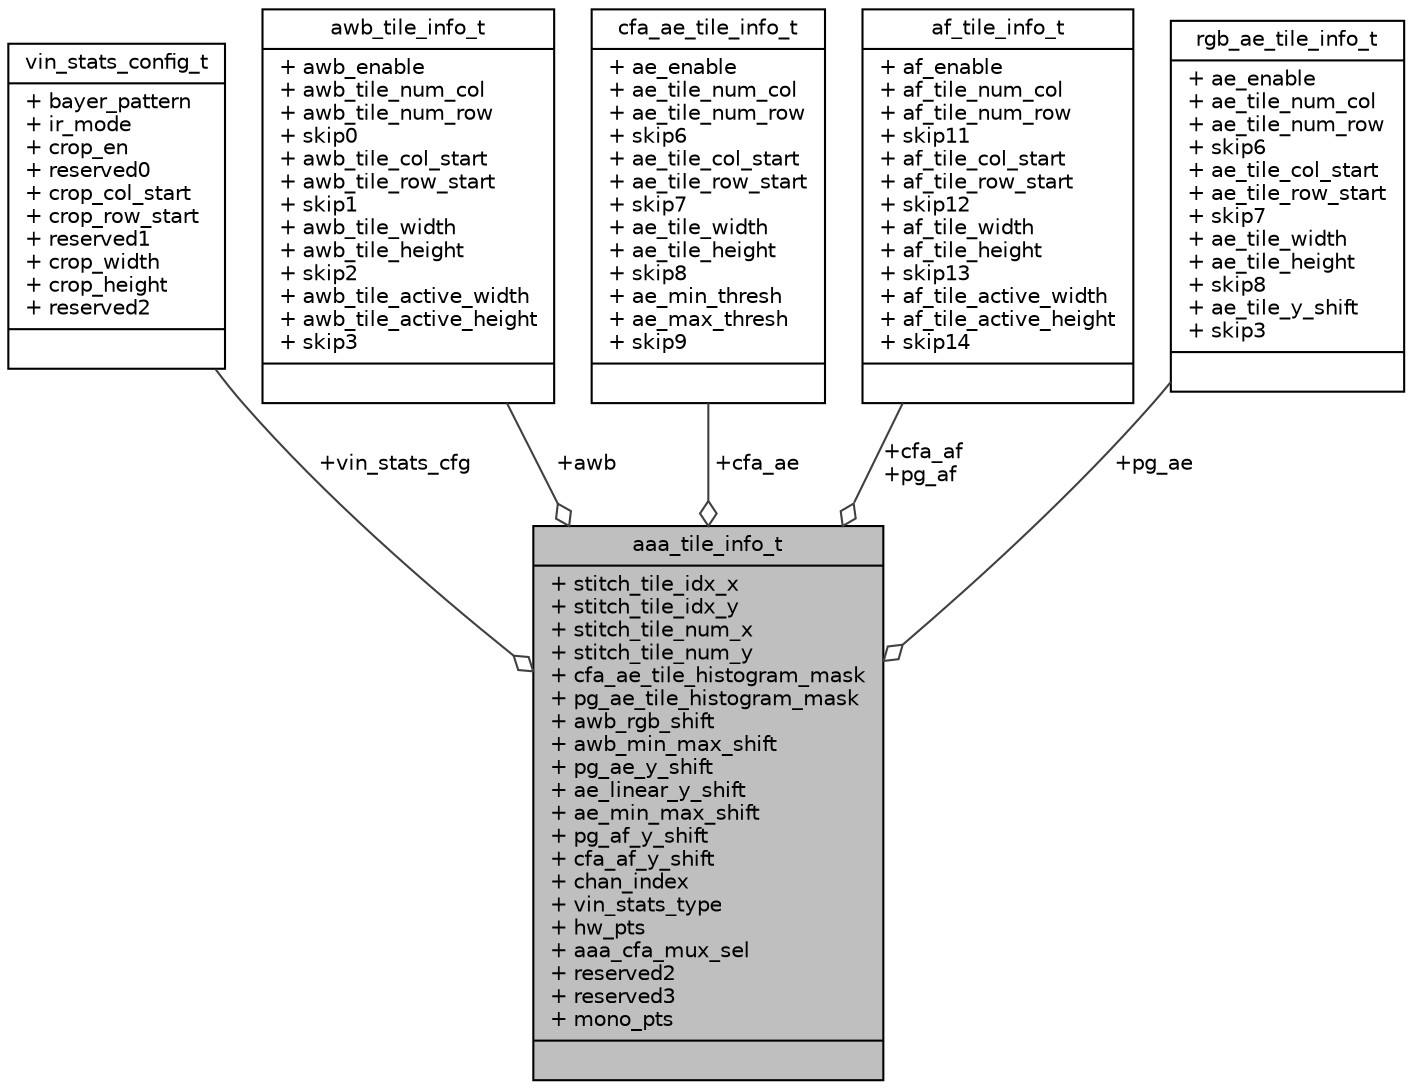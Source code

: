 digraph "aaa_tile_info_t"
{
 // INTERACTIVE_SVG=YES
 // LATEX_PDF_SIZE
  bgcolor="transparent";
  edge [fontname="Helvetica",fontsize="10",labelfontname="Helvetica",labelfontsize="10"];
  node [fontname="Helvetica",fontsize="10",shape=record];
  Node1 [label="{aaa_tile_info_t\n|+ stitch_tile_idx_x\l+ stitch_tile_idx_y\l+ stitch_tile_num_x\l+ stitch_tile_num_y\l+ cfa_ae_tile_histogram_mask\l+ pg_ae_tile_histogram_mask\l+ awb_rgb_shift\l+ awb_min_max_shift\l+ pg_ae_y_shift\l+ ae_linear_y_shift\l+ ae_min_max_shift\l+ pg_af_y_shift\l+ cfa_af_y_shift\l+ chan_index\l+ vin_stats_type\l+ hw_pts\l+ aaa_cfa_mux_sel\l+ reserved2\l+ reserved3\l+ mono_pts\l|}",height=0.2,width=0.4,color="black", fillcolor="grey75", style="filled", fontcolor="black",tooltip=" "];
  Node2 -> Node1 [color="grey25",fontsize="10",style="solid",label=" +vin_stats_cfg" ,arrowhead="odiamond",fontname="Helvetica"];
  Node2 [label="{vin_stats_config_t\n|+ bayer_pattern\l+ ir_mode\l+ crop_en\l+ reserved0\l+ crop_col_start\l+ crop_row_start\l+ reserved1\l+ crop_width\l+ crop_height\l+ reserved2\l|}",height=0.2,width=0.4,color="black",URL="$d1/dee/structvin__stats__config__t.html",tooltip=" "];
  Node3 -> Node1 [color="grey25",fontsize="10",style="solid",label=" +awb" ,arrowhead="odiamond",fontname="Helvetica"];
  Node3 [label="{awb_tile_info_t\n|+ awb_enable\l+ awb_tile_num_col\l+ awb_tile_num_row\l+ skip0\l+ awb_tile_col_start\l+ awb_tile_row_start\l+ skip1\l+ awb_tile_width\l+ awb_tile_height\l+ skip2\l+ awb_tile_active_width\l+ awb_tile_active_height\l+ skip3\l|}",height=0.2,width=0.4,color="black",URL="$d0/de1/structawb__tile__info__t.html",tooltip=" "];
  Node4 -> Node1 [color="grey25",fontsize="10",style="solid",label=" +cfa_ae" ,arrowhead="odiamond",fontname="Helvetica"];
  Node4 [label="{cfa_ae_tile_info_t\n|+ ae_enable\l+ ae_tile_num_col\l+ ae_tile_num_row\l+ skip6\l+ ae_tile_col_start\l+ ae_tile_row_start\l+ skip7\l+ ae_tile_width\l+ ae_tile_height\l+ skip8\l+ ae_min_thresh\l+ ae_max_thresh\l+ skip9\l|}",height=0.2,width=0.4,color="black",URL="$d9/d88/structcfa__ae__tile__info__t.html",tooltip=" "];
  Node5 -> Node1 [color="grey25",fontsize="10",style="solid",label=" +cfa_af\n+pg_af" ,arrowhead="odiamond",fontname="Helvetica"];
  Node5 [label="{af_tile_info_t\n|+ af_enable\l+ af_tile_num_col\l+ af_tile_num_row\l+ skip11\l+ af_tile_col_start\l+ af_tile_row_start\l+ skip12\l+ af_tile_width\l+ af_tile_height\l+ skip13\l+ af_tile_active_width\l+ af_tile_active_height\l+ skip14\l|}",height=0.2,width=0.4,color="black",URL="$d9/d02/structaf__tile__info__t.html",tooltip=" "];
  Node6 -> Node1 [color="grey25",fontsize="10",style="solid",label=" +pg_ae" ,arrowhead="odiamond",fontname="Helvetica"];
  Node6 [label="{rgb_ae_tile_info_t\n|+ ae_enable\l+ ae_tile_num_col\l+ ae_tile_num_row\l+ skip6\l+ ae_tile_col_start\l+ ae_tile_row_start\l+ skip7\l+ ae_tile_width\l+ ae_tile_height\l+ skip8\l+ ae_tile_y_shift\l+ skip3\l|}",height=0.2,width=0.4,color="black",URL="$d4/dc4/structrgb__ae__tile__info__t.html",tooltip=" "];
}

